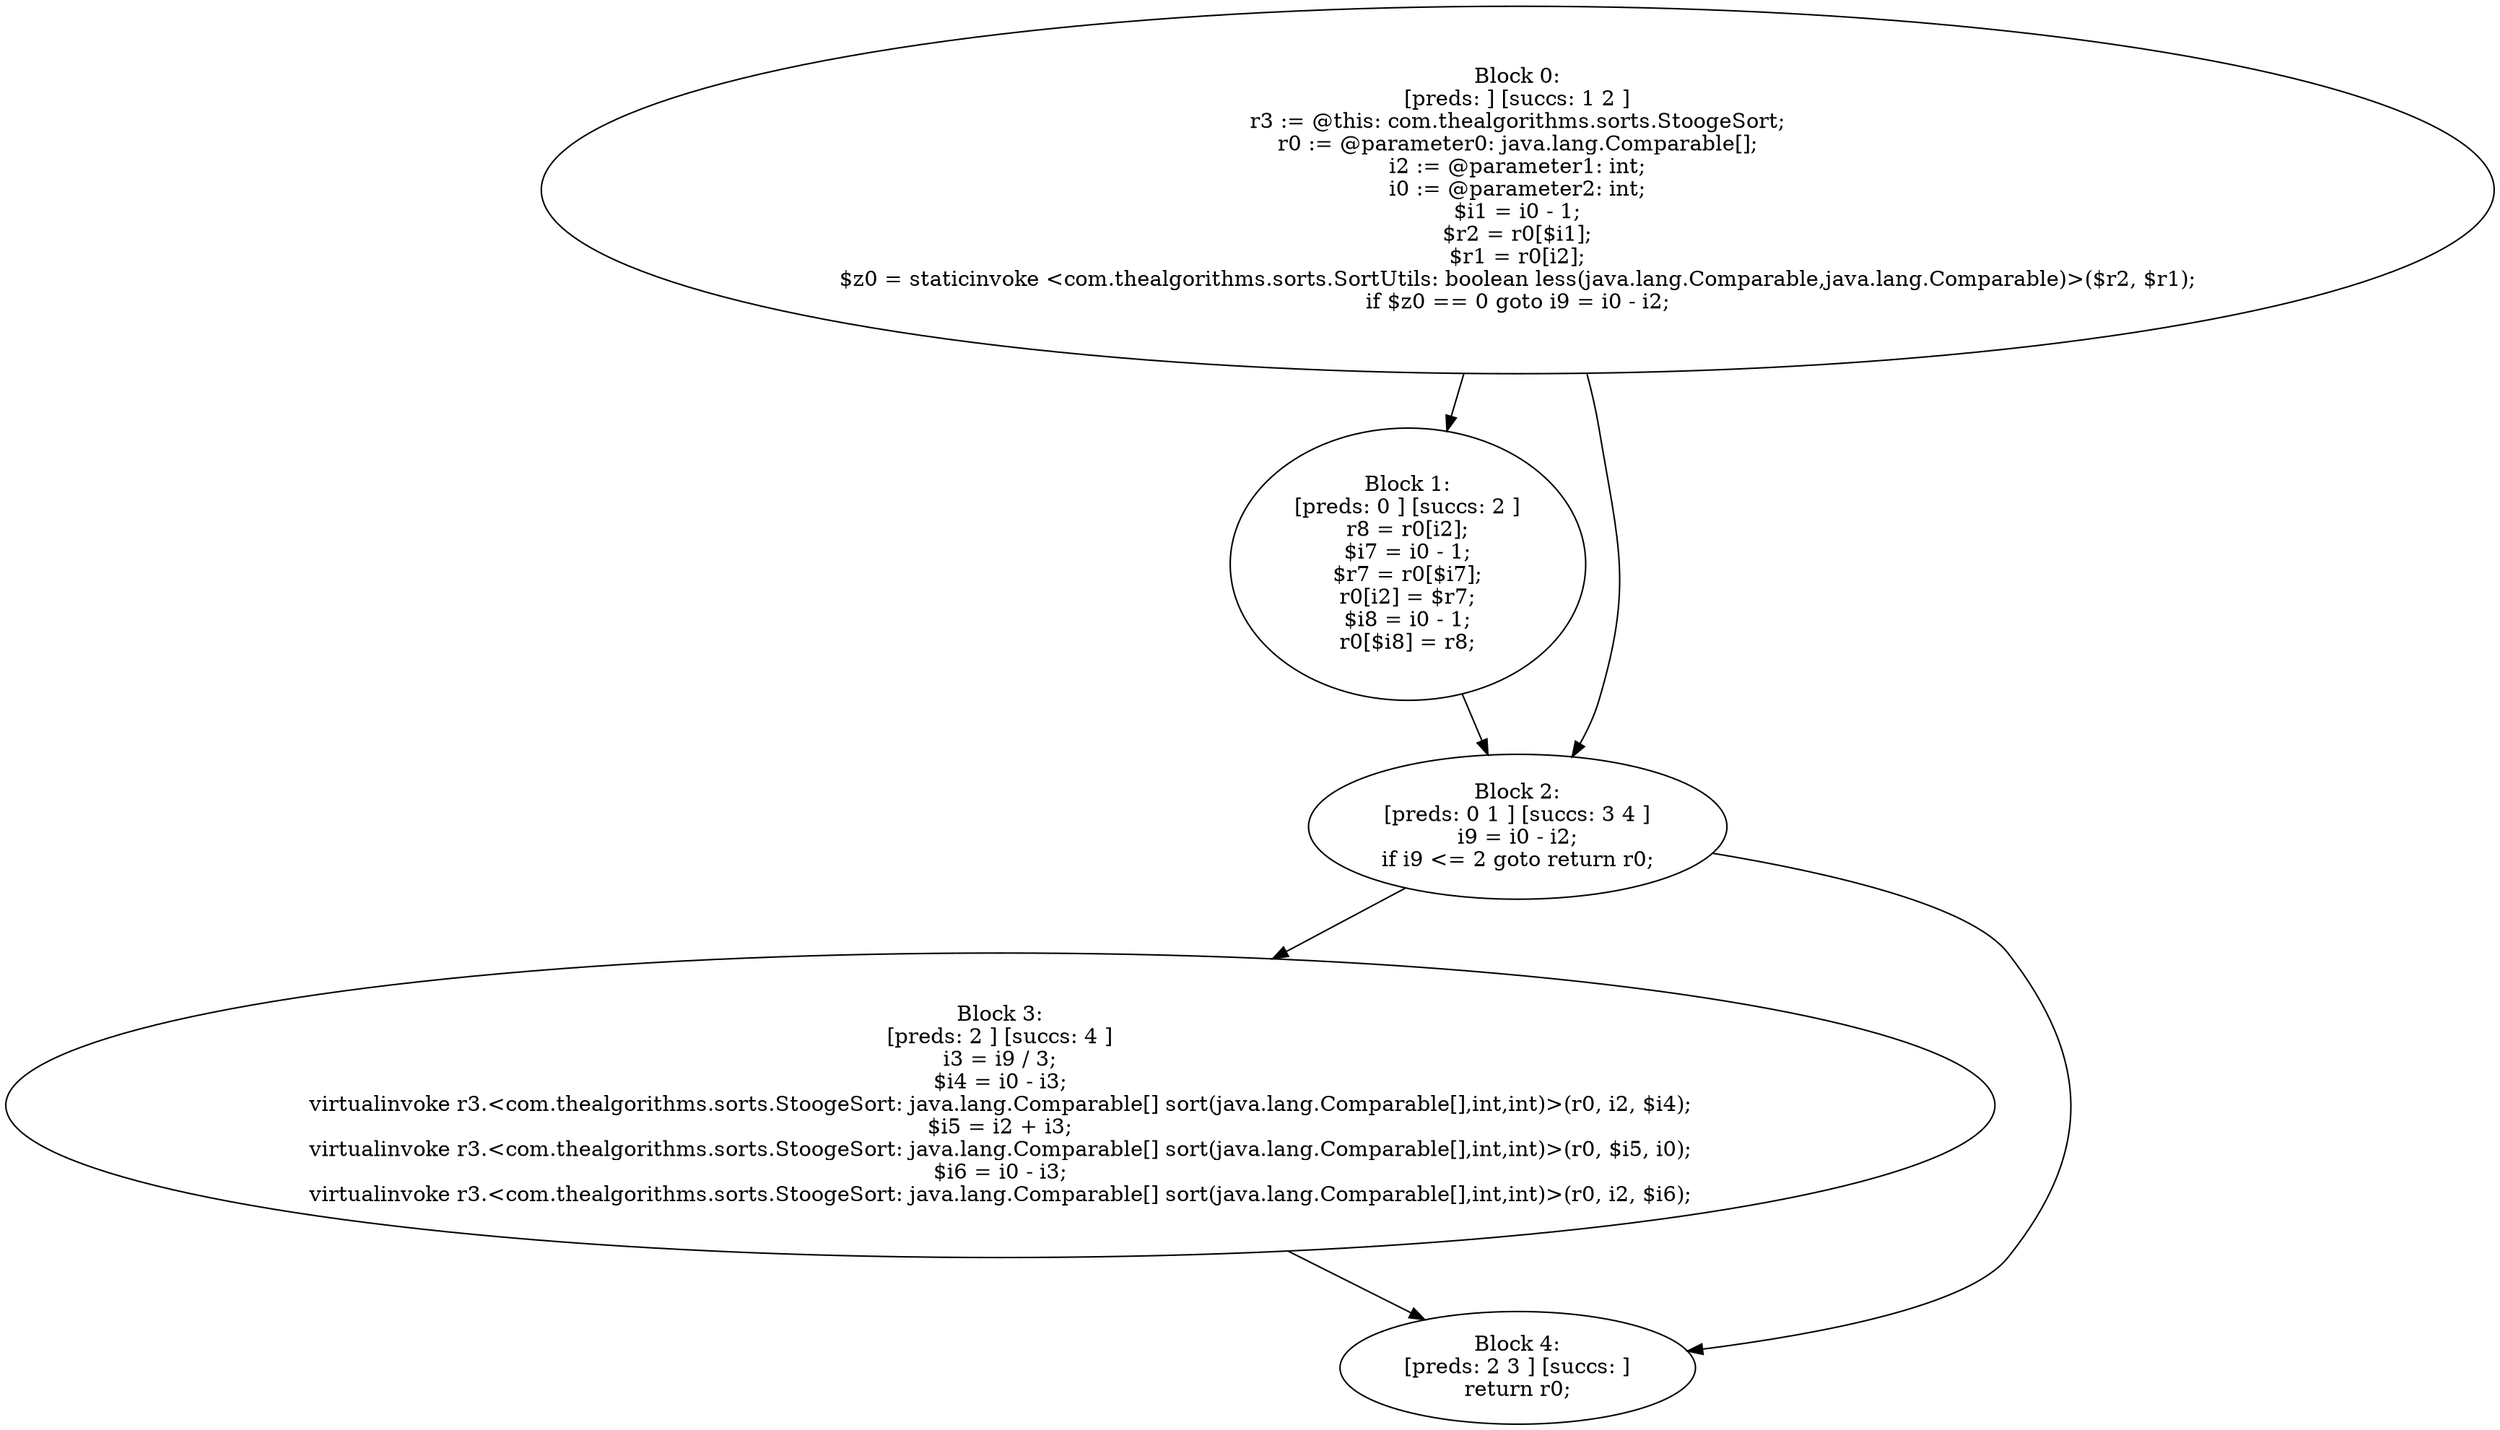 digraph "unitGraph" {
    "Block 0:
[preds: ] [succs: 1 2 ]
r3 := @this: com.thealgorithms.sorts.StoogeSort;
r0 := @parameter0: java.lang.Comparable[];
i2 := @parameter1: int;
i0 := @parameter2: int;
$i1 = i0 - 1;
$r2 = r0[$i1];
$r1 = r0[i2];
$z0 = staticinvoke <com.thealgorithms.sorts.SortUtils: boolean less(java.lang.Comparable,java.lang.Comparable)>($r2, $r1);
if $z0 == 0 goto i9 = i0 - i2;
"
    "Block 1:
[preds: 0 ] [succs: 2 ]
r8 = r0[i2];
$i7 = i0 - 1;
$r7 = r0[$i7];
r0[i2] = $r7;
$i8 = i0 - 1;
r0[$i8] = r8;
"
    "Block 2:
[preds: 0 1 ] [succs: 3 4 ]
i9 = i0 - i2;
if i9 <= 2 goto return r0;
"
    "Block 3:
[preds: 2 ] [succs: 4 ]
i3 = i9 / 3;
$i4 = i0 - i3;
virtualinvoke r3.<com.thealgorithms.sorts.StoogeSort: java.lang.Comparable[] sort(java.lang.Comparable[],int,int)>(r0, i2, $i4);
$i5 = i2 + i3;
virtualinvoke r3.<com.thealgorithms.sorts.StoogeSort: java.lang.Comparable[] sort(java.lang.Comparable[],int,int)>(r0, $i5, i0);
$i6 = i0 - i3;
virtualinvoke r3.<com.thealgorithms.sorts.StoogeSort: java.lang.Comparable[] sort(java.lang.Comparable[],int,int)>(r0, i2, $i6);
"
    "Block 4:
[preds: 2 3 ] [succs: ]
return r0;
"
    "Block 0:
[preds: ] [succs: 1 2 ]
r3 := @this: com.thealgorithms.sorts.StoogeSort;
r0 := @parameter0: java.lang.Comparable[];
i2 := @parameter1: int;
i0 := @parameter2: int;
$i1 = i0 - 1;
$r2 = r0[$i1];
$r1 = r0[i2];
$z0 = staticinvoke <com.thealgorithms.sorts.SortUtils: boolean less(java.lang.Comparable,java.lang.Comparable)>($r2, $r1);
if $z0 == 0 goto i9 = i0 - i2;
"->"Block 1:
[preds: 0 ] [succs: 2 ]
r8 = r0[i2];
$i7 = i0 - 1;
$r7 = r0[$i7];
r0[i2] = $r7;
$i8 = i0 - 1;
r0[$i8] = r8;
";
    "Block 0:
[preds: ] [succs: 1 2 ]
r3 := @this: com.thealgorithms.sorts.StoogeSort;
r0 := @parameter0: java.lang.Comparable[];
i2 := @parameter1: int;
i0 := @parameter2: int;
$i1 = i0 - 1;
$r2 = r0[$i1];
$r1 = r0[i2];
$z0 = staticinvoke <com.thealgorithms.sorts.SortUtils: boolean less(java.lang.Comparable,java.lang.Comparable)>($r2, $r1);
if $z0 == 0 goto i9 = i0 - i2;
"->"Block 2:
[preds: 0 1 ] [succs: 3 4 ]
i9 = i0 - i2;
if i9 <= 2 goto return r0;
";
    "Block 1:
[preds: 0 ] [succs: 2 ]
r8 = r0[i2];
$i7 = i0 - 1;
$r7 = r0[$i7];
r0[i2] = $r7;
$i8 = i0 - 1;
r0[$i8] = r8;
"->"Block 2:
[preds: 0 1 ] [succs: 3 4 ]
i9 = i0 - i2;
if i9 <= 2 goto return r0;
";
    "Block 2:
[preds: 0 1 ] [succs: 3 4 ]
i9 = i0 - i2;
if i9 <= 2 goto return r0;
"->"Block 3:
[preds: 2 ] [succs: 4 ]
i3 = i9 / 3;
$i4 = i0 - i3;
virtualinvoke r3.<com.thealgorithms.sorts.StoogeSort: java.lang.Comparable[] sort(java.lang.Comparable[],int,int)>(r0, i2, $i4);
$i5 = i2 + i3;
virtualinvoke r3.<com.thealgorithms.sorts.StoogeSort: java.lang.Comparable[] sort(java.lang.Comparable[],int,int)>(r0, $i5, i0);
$i6 = i0 - i3;
virtualinvoke r3.<com.thealgorithms.sorts.StoogeSort: java.lang.Comparable[] sort(java.lang.Comparable[],int,int)>(r0, i2, $i6);
";
    "Block 2:
[preds: 0 1 ] [succs: 3 4 ]
i9 = i0 - i2;
if i9 <= 2 goto return r0;
"->"Block 4:
[preds: 2 3 ] [succs: ]
return r0;
";
    "Block 3:
[preds: 2 ] [succs: 4 ]
i3 = i9 / 3;
$i4 = i0 - i3;
virtualinvoke r3.<com.thealgorithms.sorts.StoogeSort: java.lang.Comparable[] sort(java.lang.Comparable[],int,int)>(r0, i2, $i4);
$i5 = i2 + i3;
virtualinvoke r3.<com.thealgorithms.sorts.StoogeSort: java.lang.Comparable[] sort(java.lang.Comparable[],int,int)>(r0, $i5, i0);
$i6 = i0 - i3;
virtualinvoke r3.<com.thealgorithms.sorts.StoogeSort: java.lang.Comparable[] sort(java.lang.Comparable[],int,int)>(r0, i2, $i6);
"->"Block 4:
[preds: 2 3 ] [succs: ]
return r0;
";
}
